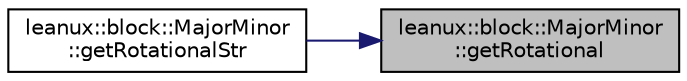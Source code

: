 digraph "leanux::block::MajorMinor::getRotational"
{
 // LATEX_PDF_SIZE
  bgcolor="transparent";
  edge [fontname="Helvetica",fontsize="10",labelfontname="Helvetica",labelfontsize="10"];
  node [fontname="Helvetica",fontsize="10",shape=record];
  rankdir="RL";
  Node1 [label="leanux::block::MajorMinor\l::getRotational",height=0.2,width=0.4,color="black", fillcolor="grey75", style="filled", fontcolor="black",tooltip="Chech if a disk is mechanical or solid state."];
  Node1 -> Node2 [dir="back",color="midnightblue",fontsize="10",style="solid",fontname="Helvetica"];
  Node2 [label="leanux::block::MajorMinor\l::getRotationalStr",height=0.2,width=0.4,color="black",URL="$classleanux_1_1block_1_1MajorMinor.html#a45b4368a923265b0b2df91226bb5e898",tooltip="Get a descriptive string of the rotational nature of the disk,."];
}

